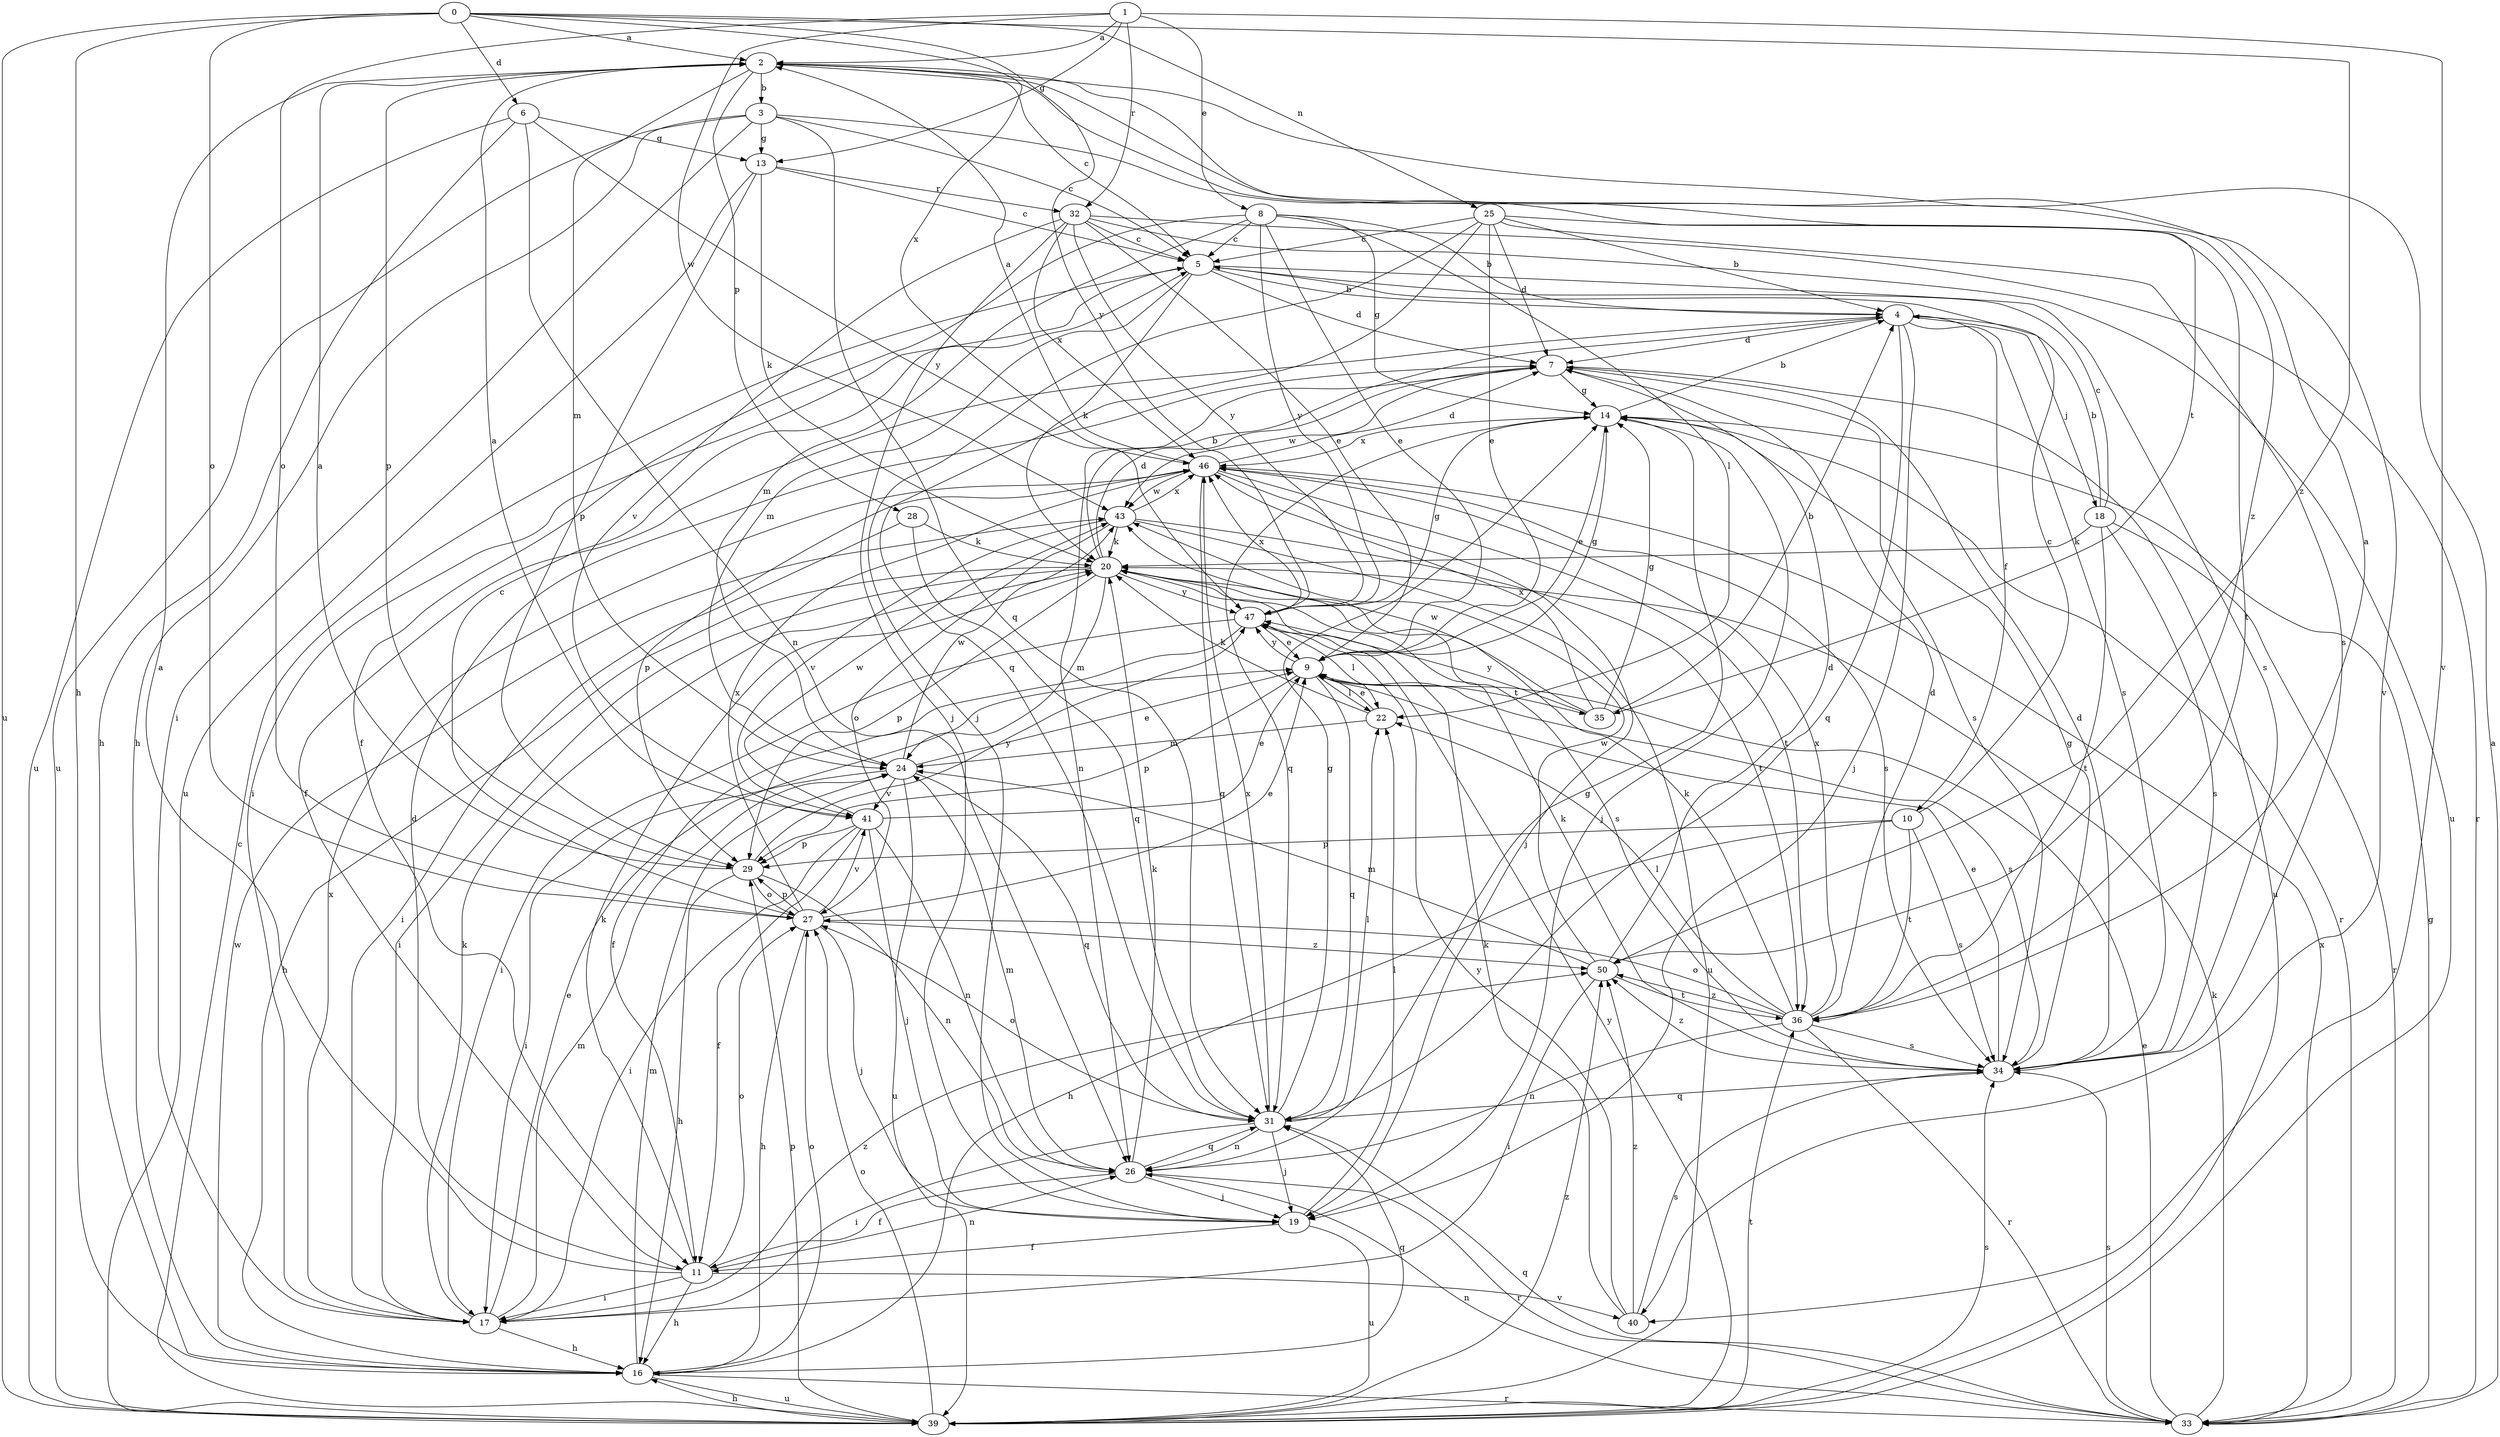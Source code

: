 strict digraph  {
0;
1;
2;
3;
4;
5;
6;
7;
8;
9;
10;
11;
13;
14;
16;
17;
18;
19;
20;
22;
24;
25;
26;
27;
28;
29;
31;
32;
33;
34;
35;
36;
39;
40;
41;
43;
46;
47;
50;
0 -> 2  [label=a];
0 -> 6  [label=d];
0 -> 16  [label=h];
0 -> 25  [label=n];
0 -> 27  [label=o];
0 -> 39  [label=u];
0 -> 46  [label=x];
0 -> 47  [label=y];
0 -> 50  [label=z];
1 -> 2  [label=a];
1 -> 8  [label=e];
1 -> 13  [label=g];
1 -> 27  [label=o];
1 -> 32  [label=r];
1 -> 40  [label=v];
1 -> 43  [label=w];
2 -> 3  [label=b];
2 -> 5  [label=c];
2 -> 24  [label=m];
2 -> 28  [label=p];
2 -> 29  [label=p];
2 -> 40  [label=v];
2 -> 50  [label=z];
3 -> 5  [label=c];
3 -> 13  [label=g];
3 -> 16  [label=h];
3 -> 17  [label=i];
3 -> 31  [label=q];
3 -> 35  [label=t];
3 -> 39  [label=u];
4 -> 7  [label=d];
4 -> 10  [label=f];
4 -> 11  [label=f];
4 -> 18  [label=j];
4 -> 19  [label=j];
4 -> 31  [label=q];
4 -> 34  [label=s];
5 -> 4  [label=b];
5 -> 7  [label=d];
5 -> 17  [label=i];
5 -> 20  [label=k];
5 -> 24  [label=m];
5 -> 34  [label=s];
6 -> 13  [label=g];
6 -> 16  [label=h];
6 -> 26  [label=n];
6 -> 39  [label=u];
6 -> 47  [label=y];
7 -> 14  [label=g];
7 -> 26  [label=n];
7 -> 34  [label=s];
7 -> 39  [label=u];
7 -> 43  [label=w];
8 -> 4  [label=b];
8 -> 5  [label=c];
8 -> 9  [label=e];
8 -> 11  [label=f];
8 -> 14  [label=g];
8 -> 22  [label=l];
8 -> 24  [label=m];
8 -> 47  [label=y];
9 -> 14  [label=g];
9 -> 22  [label=l];
9 -> 29  [label=p];
9 -> 31  [label=q];
9 -> 34  [label=s];
9 -> 35  [label=t];
9 -> 47  [label=y];
10 -> 5  [label=c];
10 -> 16  [label=h];
10 -> 29  [label=p];
10 -> 34  [label=s];
10 -> 36  [label=t];
11 -> 2  [label=a];
11 -> 7  [label=d];
11 -> 16  [label=h];
11 -> 17  [label=i];
11 -> 20  [label=k];
11 -> 26  [label=n];
11 -> 27  [label=o];
11 -> 40  [label=v];
13 -> 5  [label=c];
13 -> 20  [label=k];
13 -> 29  [label=p];
13 -> 32  [label=r];
13 -> 39  [label=u];
14 -> 4  [label=b];
14 -> 9  [label=e];
14 -> 19  [label=j];
14 -> 31  [label=q];
14 -> 33  [label=r];
14 -> 46  [label=x];
16 -> 24  [label=m];
16 -> 27  [label=o];
16 -> 31  [label=q];
16 -> 33  [label=r];
16 -> 39  [label=u];
16 -> 43  [label=w];
17 -> 9  [label=e];
17 -> 16  [label=h];
17 -> 20  [label=k];
17 -> 24  [label=m];
17 -> 46  [label=x];
17 -> 50  [label=z];
18 -> 4  [label=b];
18 -> 5  [label=c];
18 -> 20  [label=k];
18 -> 33  [label=r];
18 -> 34  [label=s];
18 -> 36  [label=t];
19 -> 11  [label=f];
19 -> 22  [label=l];
19 -> 39  [label=u];
20 -> 4  [label=b];
20 -> 7  [label=d];
20 -> 16  [label=h];
20 -> 17  [label=i];
20 -> 24  [label=m];
20 -> 29  [label=p];
20 -> 34  [label=s];
20 -> 47  [label=y];
22 -> 9  [label=e];
22 -> 20  [label=k];
22 -> 24  [label=m];
24 -> 9  [label=e];
24 -> 17  [label=i];
24 -> 31  [label=q];
24 -> 39  [label=u];
24 -> 41  [label=v];
24 -> 43  [label=w];
25 -> 4  [label=b];
25 -> 5  [label=c];
25 -> 7  [label=d];
25 -> 9  [label=e];
25 -> 19  [label=j];
25 -> 31  [label=q];
25 -> 34  [label=s];
25 -> 36  [label=t];
26 -> 11  [label=f];
26 -> 14  [label=g];
26 -> 19  [label=j];
26 -> 20  [label=k];
26 -> 24  [label=m];
26 -> 31  [label=q];
26 -> 33  [label=r];
27 -> 5  [label=c];
27 -> 9  [label=e];
27 -> 16  [label=h];
27 -> 19  [label=j];
27 -> 29  [label=p];
27 -> 41  [label=v];
27 -> 46  [label=x];
27 -> 50  [label=z];
28 -> 17  [label=i];
28 -> 20  [label=k];
28 -> 31  [label=q];
29 -> 2  [label=a];
29 -> 16  [label=h];
29 -> 26  [label=n];
29 -> 27  [label=o];
29 -> 47  [label=y];
31 -> 14  [label=g];
31 -> 17  [label=i];
31 -> 19  [label=j];
31 -> 22  [label=l];
31 -> 26  [label=n];
31 -> 27  [label=o];
31 -> 46  [label=x];
32 -> 5  [label=c];
32 -> 9  [label=e];
32 -> 19  [label=j];
32 -> 33  [label=r];
32 -> 39  [label=u];
32 -> 41  [label=v];
32 -> 46  [label=x];
32 -> 47  [label=y];
33 -> 2  [label=a];
33 -> 9  [label=e];
33 -> 14  [label=g];
33 -> 20  [label=k];
33 -> 26  [label=n];
33 -> 31  [label=q];
33 -> 34  [label=s];
33 -> 46  [label=x];
34 -> 7  [label=d];
34 -> 9  [label=e];
34 -> 14  [label=g];
34 -> 20  [label=k];
34 -> 31  [label=q];
34 -> 50  [label=z];
35 -> 4  [label=b];
35 -> 14  [label=g];
35 -> 43  [label=w];
35 -> 46  [label=x];
35 -> 47  [label=y];
36 -> 2  [label=a];
36 -> 7  [label=d];
36 -> 20  [label=k];
36 -> 22  [label=l];
36 -> 26  [label=n];
36 -> 27  [label=o];
36 -> 33  [label=r];
36 -> 34  [label=s];
36 -> 46  [label=x];
36 -> 50  [label=z];
39 -> 5  [label=c];
39 -> 16  [label=h];
39 -> 27  [label=o];
39 -> 29  [label=p];
39 -> 34  [label=s];
39 -> 36  [label=t];
39 -> 47  [label=y];
39 -> 50  [label=z];
40 -> 20  [label=k];
40 -> 34  [label=s];
40 -> 47  [label=y];
40 -> 50  [label=z];
41 -> 2  [label=a];
41 -> 9  [label=e];
41 -> 11  [label=f];
41 -> 17  [label=i];
41 -> 19  [label=j];
41 -> 26  [label=n];
41 -> 29  [label=p];
41 -> 43  [label=w];
43 -> 20  [label=k];
43 -> 27  [label=o];
43 -> 36  [label=t];
43 -> 39  [label=u];
43 -> 41  [label=v];
43 -> 46  [label=x];
46 -> 2  [label=a];
46 -> 7  [label=d];
46 -> 19  [label=j];
46 -> 29  [label=p];
46 -> 31  [label=q];
46 -> 34  [label=s];
46 -> 36  [label=t];
46 -> 43  [label=w];
47 -> 9  [label=e];
47 -> 11  [label=f];
47 -> 14  [label=g];
47 -> 17  [label=i];
47 -> 22  [label=l];
47 -> 46  [label=x];
50 -> 7  [label=d];
50 -> 17  [label=i];
50 -> 24  [label=m];
50 -> 36  [label=t];
50 -> 43  [label=w];
}
